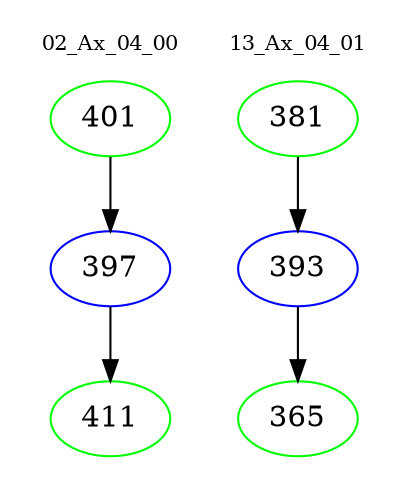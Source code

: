 digraph{
subgraph cluster_0 {
color = white
label = "02_Ax_04_00";
fontsize=10;
T0_401 [label="401", color="green"]
T0_401 -> T0_397 [color="black"]
T0_397 [label="397", color="blue"]
T0_397 -> T0_411 [color="black"]
T0_411 [label="411", color="green"]
}
subgraph cluster_1 {
color = white
label = "13_Ax_04_01";
fontsize=10;
T1_381 [label="381", color="green"]
T1_381 -> T1_393 [color="black"]
T1_393 [label="393", color="blue"]
T1_393 -> T1_365 [color="black"]
T1_365 [label="365", color="green"]
}
}
